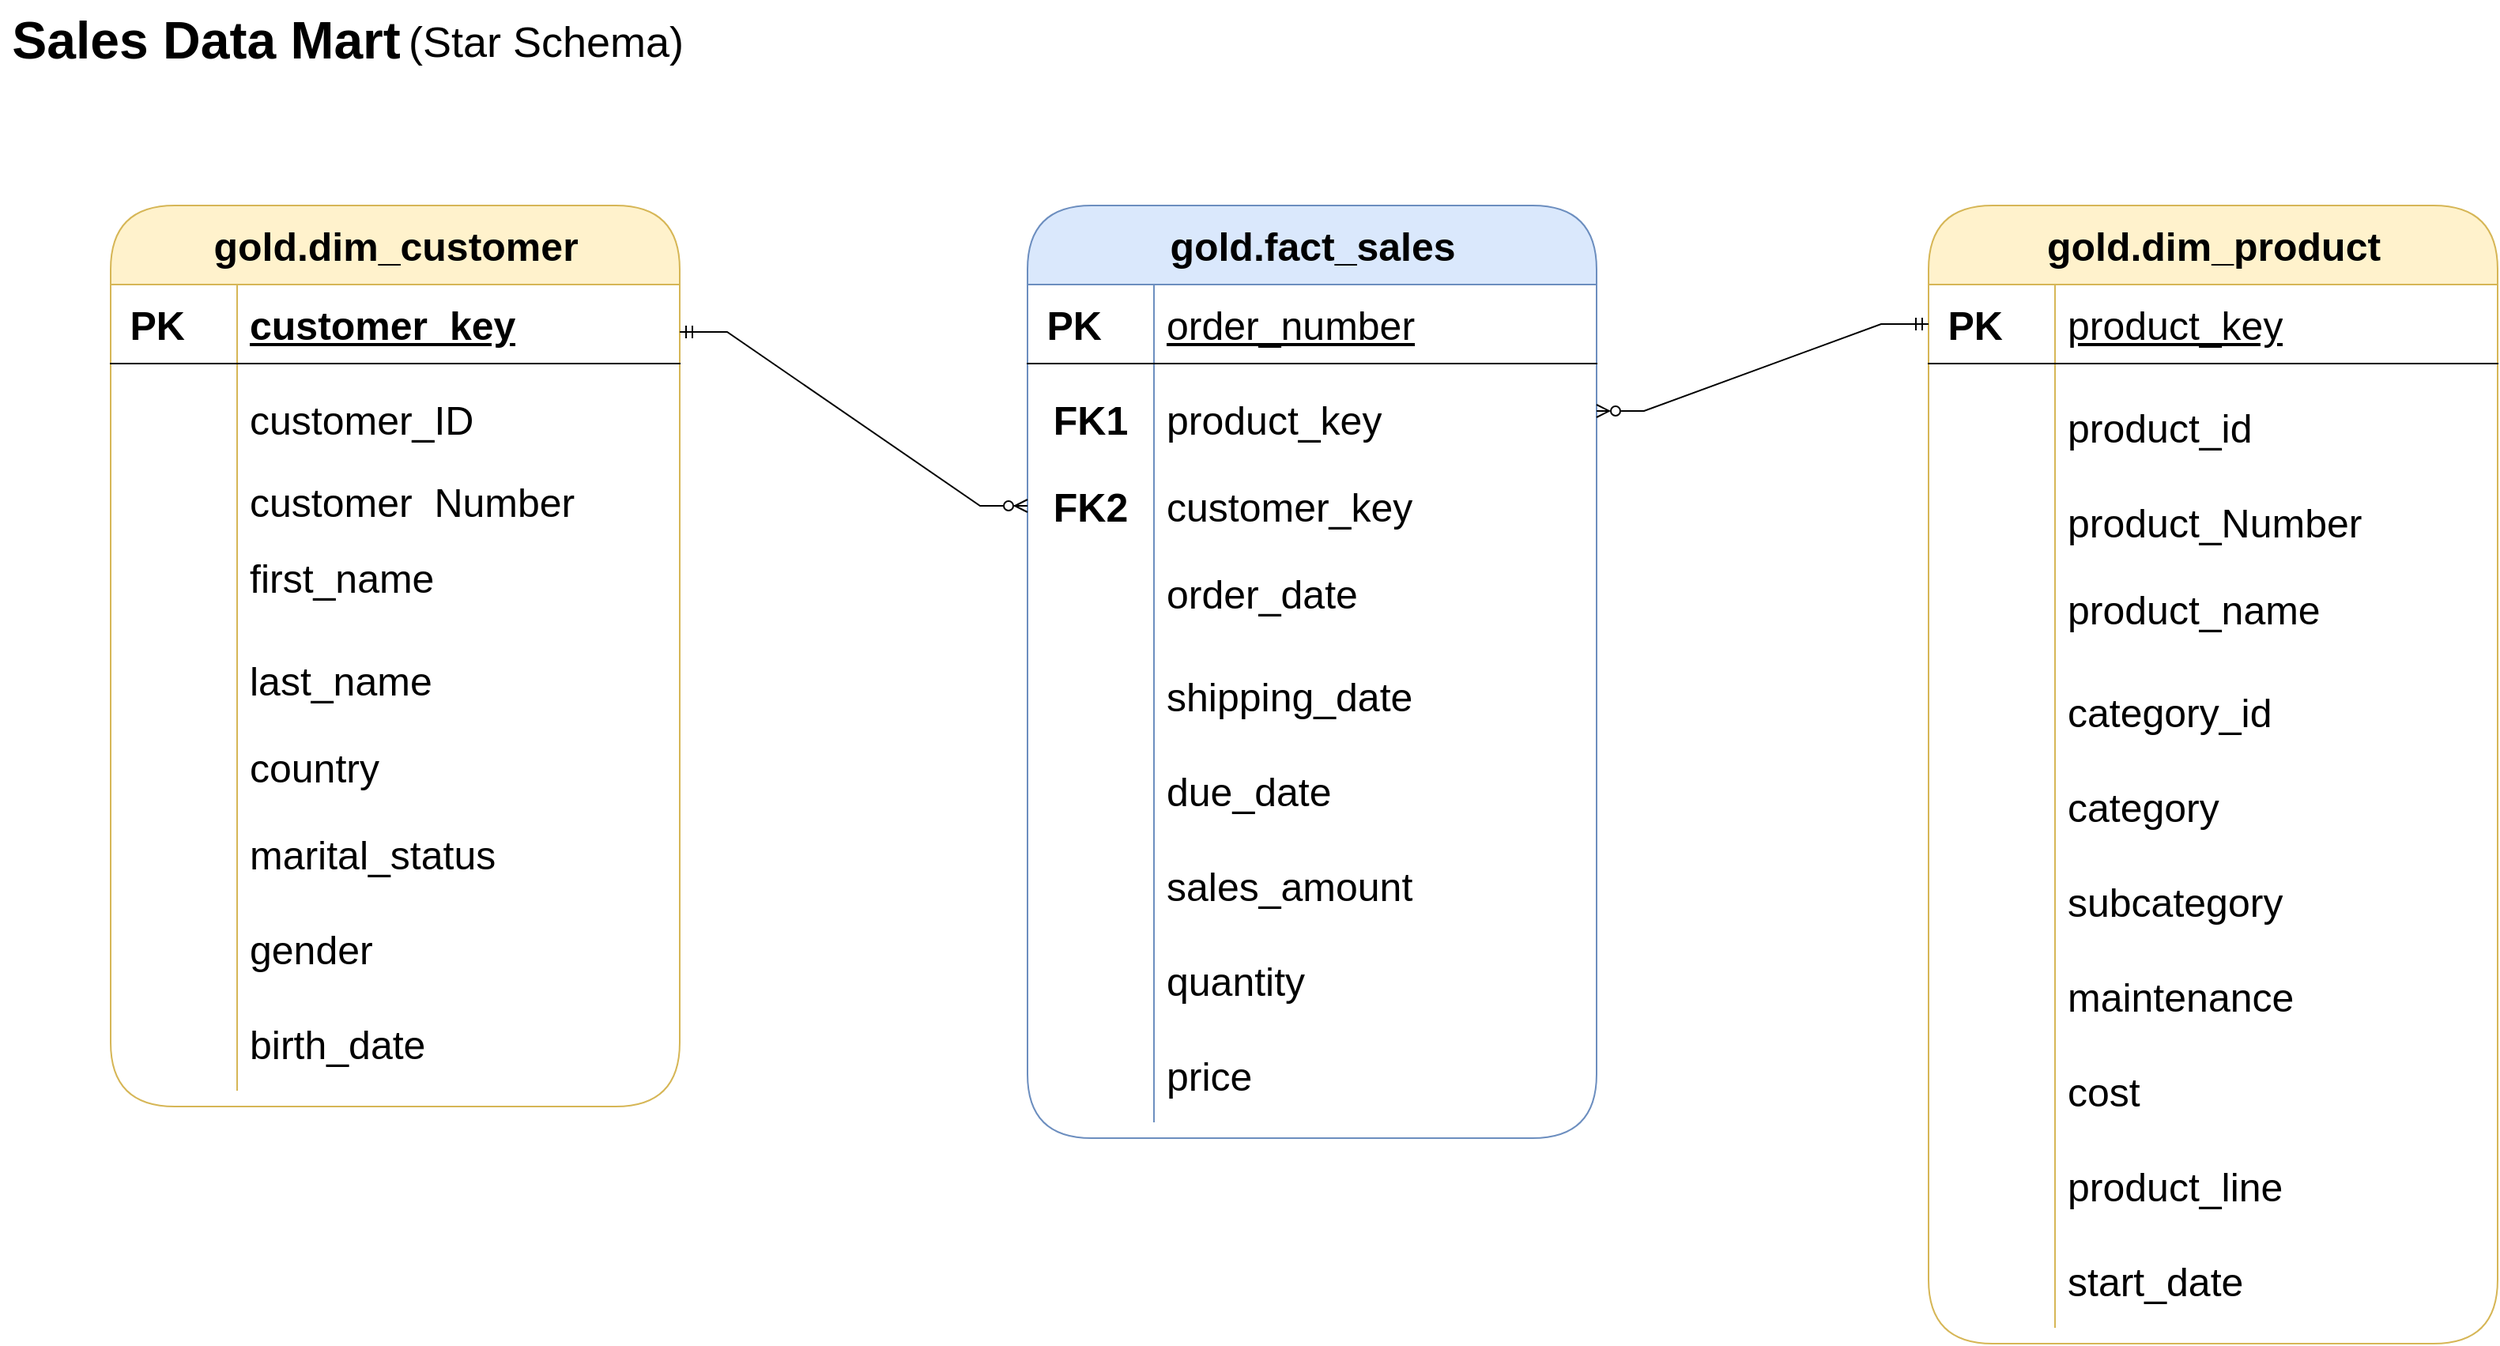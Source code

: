 <mxfile version="28.0.6">
  <diagram name="Page-1" id="UXrEmObaKgrjl1nzde_g">
    <mxGraphModel dx="2031" dy="1045" grid="1" gridSize="10" guides="1" tooltips="1" connect="1" arrows="1" fold="1" page="1" pageScale="1" pageWidth="1920" pageHeight="1200" math="0" shadow="0">
      <root>
        <mxCell id="0" />
        <mxCell id="1" parent="0" />
        <mxCell id="TvVkje1gSHfE_WoLKXOJ-14" value="gold.dim_customer" style="shape=table;startSize=50;container=1;collapsible=1;childLayout=tableLayout;fixedRows=1;rowLines=0;fontStyle=1;align=center;resizeLast=1;html=1;fontSize=25;fillColor=#fff2cc;strokeColor=#d6b656;rounded=1;arcSize=27;" parent="1" vertex="1">
          <mxGeometry x="200" y="220" width="360" height="570" as="geometry" />
        </mxCell>
        <mxCell id="TvVkje1gSHfE_WoLKXOJ-15" value="" style="shape=tableRow;horizontal=0;startSize=0;swimlaneHead=0;swimlaneBody=0;fillColor=none;collapsible=0;dropTarget=0;points=[[0,0.5],[1,0.5]];portConstraint=eastwest;top=0;left=0;right=0;bottom=1;fontSize=25;fontStyle=0" parent="TvVkje1gSHfE_WoLKXOJ-14" vertex="1">
          <mxGeometry y="50" width="360" height="50" as="geometry" />
        </mxCell>
        <mxCell id="TvVkje1gSHfE_WoLKXOJ-16" value="PK&lt;span style=&quot;white-space: pre;&quot;&gt;&#x9;&lt;/span&gt;" style="shape=partialRectangle;connectable=0;fillColor=none;top=0;left=0;bottom=0;right=0;fontStyle=1;overflow=hidden;whiteSpace=wrap;html=1;fontSize=25;" parent="TvVkje1gSHfE_WoLKXOJ-15" vertex="1">
          <mxGeometry width="80" height="50" as="geometry">
            <mxRectangle width="80" height="50" as="alternateBounds" />
          </mxGeometry>
        </mxCell>
        <mxCell id="TvVkje1gSHfE_WoLKXOJ-17" value="customer_key" style="shape=partialRectangle;connectable=0;fillColor=none;top=0;left=0;bottom=0;right=0;align=left;spacingLeft=6;fontStyle=5;overflow=hidden;whiteSpace=wrap;html=1;fontSize=25;" parent="TvVkje1gSHfE_WoLKXOJ-15" vertex="1">
          <mxGeometry x="80" width="280" height="50" as="geometry">
            <mxRectangle width="280" height="50" as="alternateBounds" />
          </mxGeometry>
        </mxCell>
        <mxCell id="TvVkje1gSHfE_WoLKXOJ-18" value="" style="shape=tableRow;horizontal=0;startSize=0;swimlaneHead=0;swimlaneBody=0;fillColor=none;collapsible=0;dropTarget=0;points=[[0,0.5],[1,0.5]];portConstraint=eastwest;top=0;left=0;right=0;bottom=0;fontSize=25;fontStyle=0" parent="TvVkje1gSHfE_WoLKXOJ-14" vertex="1">
          <mxGeometry y="100" width="360" height="70" as="geometry" />
        </mxCell>
        <mxCell id="TvVkje1gSHfE_WoLKXOJ-19" value="" style="shape=partialRectangle;connectable=0;fillColor=none;top=0;left=0;bottom=0;right=0;editable=1;overflow=hidden;whiteSpace=wrap;html=1;fontSize=25;fontStyle=0" parent="TvVkje1gSHfE_WoLKXOJ-18" vertex="1">
          <mxGeometry width="80" height="70" as="geometry">
            <mxRectangle width="80" height="70" as="alternateBounds" />
          </mxGeometry>
        </mxCell>
        <mxCell id="TvVkje1gSHfE_WoLKXOJ-20" value="customer_ID" style="shape=partialRectangle;connectable=0;fillColor=none;top=0;left=0;bottom=0;right=0;align=left;spacingLeft=6;overflow=hidden;whiteSpace=wrap;html=1;fontSize=25;fontStyle=0" parent="TvVkje1gSHfE_WoLKXOJ-18" vertex="1">
          <mxGeometry x="80" width="280" height="70" as="geometry">
            <mxRectangle width="280" height="70" as="alternateBounds" />
          </mxGeometry>
        </mxCell>
        <mxCell id="TvVkje1gSHfE_WoLKXOJ-21" value="" style="shape=tableRow;horizontal=0;startSize=0;swimlaneHead=0;swimlaneBody=0;fillColor=none;collapsible=0;dropTarget=0;points=[[0,0.5],[1,0.5]];portConstraint=eastwest;top=0;left=0;right=0;bottom=0;fontSize=25;fontStyle=0" parent="TvVkje1gSHfE_WoLKXOJ-14" vertex="1">
          <mxGeometry y="170" width="360" height="30" as="geometry" />
        </mxCell>
        <mxCell id="TvVkje1gSHfE_WoLKXOJ-22" value="" style="shape=partialRectangle;connectable=0;fillColor=none;top=0;left=0;bottom=0;right=0;editable=1;overflow=hidden;whiteSpace=wrap;html=1;fontSize=25;fontStyle=0" parent="TvVkje1gSHfE_WoLKXOJ-21" vertex="1">
          <mxGeometry width="80" height="30" as="geometry">
            <mxRectangle width="80" height="30" as="alternateBounds" />
          </mxGeometry>
        </mxCell>
        <mxCell id="TvVkje1gSHfE_WoLKXOJ-23" value="customer_Number" style="shape=partialRectangle;connectable=0;fillColor=none;top=0;left=0;bottom=0;right=0;align=left;spacingLeft=6;overflow=hidden;whiteSpace=wrap;html=1;fontSize=25;fontStyle=0" parent="TvVkje1gSHfE_WoLKXOJ-21" vertex="1">
          <mxGeometry x="80" width="280" height="30" as="geometry">
            <mxRectangle width="280" height="30" as="alternateBounds" />
          </mxGeometry>
        </mxCell>
        <mxCell id="TvVkje1gSHfE_WoLKXOJ-24" value="" style="shape=tableRow;horizontal=0;startSize=0;swimlaneHead=0;swimlaneBody=0;fillColor=none;collapsible=0;dropTarget=0;points=[[0,0.5],[1,0.5]];portConstraint=eastwest;top=0;left=0;right=0;bottom=0;fontSize=25;fontStyle=0" parent="TvVkje1gSHfE_WoLKXOJ-14" vertex="1">
          <mxGeometry y="200" width="360" height="70" as="geometry" />
        </mxCell>
        <mxCell id="TvVkje1gSHfE_WoLKXOJ-25" value="" style="shape=partialRectangle;connectable=0;fillColor=none;top=0;left=0;bottom=0;right=0;editable=1;overflow=hidden;whiteSpace=wrap;html=1;fontSize=25;fontStyle=0" parent="TvVkje1gSHfE_WoLKXOJ-24" vertex="1">
          <mxGeometry width="80" height="70" as="geometry">
            <mxRectangle width="80" height="70" as="alternateBounds" />
          </mxGeometry>
        </mxCell>
        <mxCell id="TvVkje1gSHfE_WoLKXOJ-26" value="first_name" style="shape=partialRectangle;connectable=0;fillColor=none;top=0;left=0;bottom=0;right=0;align=left;spacingLeft=6;overflow=hidden;whiteSpace=wrap;html=1;fontSize=25;fontStyle=0" parent="TvVkje1gSHfE_WoLKXOJ-24" vertex="1">
          <mxGeometry x="80" width="280" height="70" as="geometry">
            <mxRectangle width="280" height="70" as="alternateBounds" />
          </mxGeometry>
        </mxCell>
        <mxCell id="TvVkje1gSHfE_WoLKXOJ-27" value="" style="shape=tableRow;horizontal=0;startSize=0;swimlaneHead=0;swimlaneBody=0;fillColor=none;collapsible=0;dropTarget=0;points=[[0,0.5],[1,0.5]];portConstraint=eastwest;top=0;left=0;right=0;bottom=0;fontSize=25;fontStyle=0" parent="TvVkje1gSHfE_WoLKXOJ-14" vertex="1">
          <mxGeometry y="270" width="360" height="60" as="geometry" />
        </mxCell>
        <mxCell id="TvVkje1gSHfE_WoLKXOJ-28" value="" style="shape=partialRectangle;connectable=0;fillColor=none;top=0;left=0;bottom=0;right=0;editable=1;overflow=hidden;whiteSpace=wrap;html=1;fontSize=25;fontStyle=0" parent="TvVkje1gSHfE_WoLKXOJ-27" vertex="1">
          <mxGeometry width="80" height="60" as="geometry">
            <mxRectangle width="80" height="60" as="alternateBounds" />
          </mxGeometry>
        </mxCell>
        <mxCell id="TvVkje1gSHfE_WoLKXOJ-29" value="last_name" style="shape=partialRectangle;connectable=0;fillColor=none;top=0;left=0;bottom=0;right=0;align=left;spacingLeft=6;overflow=hidden;whiteSpace=wrap;html=1;fontSize=25;fontStyle=0" parent="TvVkje1gSHfE_WoLKXOJ-27" vertex="1">
          <mxGeometry x="80" width="280" height="60" as="geometry">
            <mxRectangle width="280" height="60" as="alternateBounds" />
          </mxGeometry>
        </mxCell>
        <mxCell id="TvVkje1gSHfE_WoLKXOJ-30" value="" style="shape=tableRow;horizontal=0;startSize=0;swimlaneHead=0;swimlaneBody=0;fillColor=none;collapsible=0;dropTarget=0;points=[[0,0.5],[1,0.5]];portConstraint=eastwest;top=0;left=0;right=0;bottom=0;fontSize=25;fontStyle=0" parent="TvVkje1gSHfE_WoLKXOJ-14" vertex="1">
          <mxGeometry y="330" width="360" height="50" as="geometry" />
        </mxCell>
        <mxCell id="TvVkje1gSHfE_WoLKXOJ-31" value="" style="shape=partialRectangle;connectable=0;fillColor=none;top=0;left=0;bottom=0;right=0;editable=1;overflow=hidden;whiteSpace=wrap;html=1;fontSize=25;fontStyle=0" parent="TvVkje1gSHfE_WoLKXOJ-30" vertex="1">
          <mxGeometry width="80" height="50" as="geometry">
            <mxRectangle width="80" height="50" as="alternateBounds" />
          </mxGeometry>
        </mxCell>
        <mxCell id="TvVkje1gSHfE_WoLKXOJ-32" value="country" style="shape=partialRectangle;connectable=0;fillColor=none;top=0;left=0;bottom=0;right=0;align=left;spacingLeft=6;overflow=hidden;whiteSpace=wrap;html=1;fontSize=25;fontStyle=0" parent="TvVkje1gSHfE_WoLKXOJ-30" vertex="1">
          <mxGeometry x="80" width="280" height="50" as="geometry">
            <mxRectangle width="280" height="50" as="alternateBounds" />
          </mxGeometry>
        </mxCell>
        <mxCell id="TvVkje1gSHfE_WoLKXOJ-33" value="" style="shape=tableRow;horizontal=0;startSize=0;swimlaneHead=0;swimlaneBody=0;fillColor=none;collapsible=0;dropTarget=0;points=[[0,0.5],[1,0.5]];portConstraint=eastwest;top=0;left=0;right=0;bottom=0;fontSize=25;fontStyle=0" parent="TvVkje1gSHfE_WoLKXOJ-14" vertex="1">
          <mxGeometry y="380" width="360" height="60" as="geometry" />
        </mxCell>
        <mxCell id="TvVkje1gSHfE_WoLKXOJ-34" value="" style="shape=partialRectangle;connectable=0;fillColor=none;top=0;left=0;bottom=0;right=0;editable=1;overflow=hidden;whiteSpace=wrap;html=1;fontSize=25;fontStyle=0" parent="TvVkje1gSHfE_WoLKXOJ-33" vertex="1">
          <mxGeometry width="80" height="60" as="geometry">
            <mxRectangle width="80" height="60" as="alternateBounds" />
          </mxGeometry>
        </mxCell>
        <mxCell id="TvVkje1gSHfE_WoLKXOJ-35" value="marital_status" style="shape=partialRectangle;connectable=0;fillColor=none;top=0;left=0;bottom=0;right=0;align=left;spacingLeft=6;overflow=hidden;whiteSpace=wrap;html=1;fontSize=25;fontStyle=0" parent="TvVkje1gSHfE_WoLKXOJ-33" vertex="1">
          <mxGeometry x="80" width="280" height="60" as="geometry">
            <mxRectangle width="280" height="60" as="alternateBounds" />
          </mxGeometry>
        </mxCell>
        <mxCell id="TvVkje1gSHfE_WoLKXOJ-36" value="" style="shape=tableRow;horizontal=0;startSize=0;swimlaneHead=0;swimlaneBody=0;fillColor=none;collapsible=0;dropTarget=0;points=[[0,0.5],[1,0.5]];portConstraint=eastwest;top=0;left=0;right=0;bottom=0;fontSize=25;fontStyle=0" parent="TvVkje1gSHfE_WoLKXOJ-14" vertex="1">
          <mxGeometry y="440" width="360" height="60" as="geometry" />
        </mxCell>
        <mxCell id="TvVkje1gSHfE_WoLKXOJ-37" value="" style="shape=partialRectangle;connectable=0;fillColor=none;top=0;left=0;bottom=0;right=0;editable=1;overflow=hidden;whiteSpace=wrap;html=1;fontSize=25;fontStyle=0" parent="TvVkje1gSHfE_WoLKXOJ-36" vertex="1">
          <mxGeometry width="80" height="60" as="geometry">
            <mxRectangle width="80" height="60" as="alternateBounds" />
          </mxGeometry>
        </mxCell>
        <mxCell id="TvVkje1gSHfE_WoLKXOJ-38" value="gender" style="shape=partialRectangle;connectable=0;fillColor=none;top=0;left=0;bottom=0;right=0;align=left;spacingLeft=6;overflow=hidden;whiteSpace=wrap;html=1;fontSize=25;fontStyle=0" parent="TvVkje1gSHfE_WoLKXOJ-36" vertex="1">
          <mxGeometry x="80" width="280" height="60" as="geometry">
            <mxRectangle width="280" height="60" as="alternateBounds" />
          </mxGeometry>
        </mxCell>
        <mxCell id="TvVkje1gSHfE_WoLKXOJ-39" value="" style="shape=tableRow;horizontal=0;startSize=0;swimlaneHead=0;swimlaneBody=0;fillColor=none;collapsible=0;dropTarget=0;points=[[0,0.5],[1,0.5]];portConstraint=eastwest;top=0;left=0;right=0;bottom=0;fontSize=25;fontStyle=0" parent="TvVkje1gSHfE_WoLKXOJ-14" vertex="1">
          <mxGeometry y="500" width="360" height="60" as="geometry" />
        </mxCell>
        <mxCell id="TvVkje1gSHfE_WoLKXOJ-40" value="" style="shape=partialRectangle;connectable=0;fillColor=none;top=0;left=0;bottom=0;right=0;editable=1;overflow=hidden;whiteSpace=wrap;html=1;fontSize=25;fontStyle=0" parent="TvVkje1gSHfE_WoLKXOJ-39" vertex="1">
          <mxGeometry width="80" height="60" as="geometry">
            <mxRectangle width="80" height="60" as="alternateBounds" />
          </mxGeometry>
        </mxCell>
        <mxCell id="TvVkje1gSHfE_WoLKXOJ-41" value="birth_date" style="shape=partialRectangle;connectable=0;fillColor=none;top=0;left=0;bottom=0;right=0;align=left;spacingLeft=6;overflow=hidden;whiteSpace=wrap;html=1;fontSize=25;fontStyle=0" parent="TvVkje1gSHfE_WoLKXOJ-39" vertex="1">
          <mxGeometry x="80" width="280" height="60" as="geometry">
            <mxRectangle width="280" height="60" as="alternateBounds" />
          </mxGeometry>
        </mxCell>
        <mxCell id="TvVkje1gSHfE_WoLKXOJ-42" value="gold.dim_product" style="shape=table;startSize=50;container=1;collapsible=1;childLayout=tableLayout;fixedRows=1;rowLines=0;fontStyle=1;align=center;resizeLast=1;html=1;fontSize=25;fillColor=#fff2cc;strokeColor=#d6b656;rounded=1;arcSize=27;" parent="1" vertex="1">
          <mxGeometry x="1350" y="220" width="360" height="720" as="geometry" />
        </mxCell>
        <mxCell id="TvVkje1gSHfE_WoLKXOJ-43" value="" style="shape=tableRow;horizontal=0;startSize=0;swimlaneHead=0;swimlaneBody=0;fillColor=none;collapsible=0;dropTarget=0;points=[[0,0.5],[1,0.5]];portConstraint=eastwest;top=0;left=0;right=0;bottom=1;fontSize=25;fontStyle=0" parent="TvVkje1gSHfE_WoLKXOJ-42" vertex="1">
          <mxGeometry y="50" width="360" height="50" as="geometry" />
        </mxCell>
        <mxCell id="TvVkje1gSHfE_WoLKXOJ-44" value="PK&lt;span style=&quot;white-space: pre;&quot;&gt;&#x9;&lt;/span&gt;" style="shape=partialRectangle;connectable=0;fillColor=none;top=0;left=0;bottom=0;right=0;fontStyle=1;overflow=hidden;whiteSpace=wrap;html=1;fontSize=25;" parent="TvVkje1gSHfE_WoLKXOJ-43" vertex="1">
          <mxGeometry width="80" height="50" as="geometry">
            <mxRectangle width="80" height="50" as="alternateBounds" />
          </mxGeometry>
        </mxCell>
        <mxCell id="TvVkje1gSHfE_WoLKXOJ-45" value="&lt;span style=&quot;font-weight: normal;&quot;&gt;product_key&lt;/span&gt;" style="shape=partialRectangle;connectable=0;fillColor=none;top=0;left=0;bottom=0;right=0;align=left;spacingLeft=6;fontStyle=5;overflow=hidden;whiteSpace=wrap;html=1;fontSize=25;" parent="TvVkje1gSHfE_WoLKXOJ-43" vertex="1">
          <mxGeometry x="80" width="280" height="50" as="geometry">
            <mxRectangle width="280" height="50" as="alternateBounds" />
          </mxGeometry>
        </mxCell>
        <mxCell id="TvVkje1gSHfE_WoLKXOJ-46" value="" style="shape=tableRow;horizontal=0;startSize=0;swimlaneHead=0;swimlaneBody=0;fillColor=none;collapsible=0;dropTarget=0;points=[[0,0.5],[1,0.5]];portConstraint=eastwest;top=0;left=0;right=0;bottom=0;fontSize=25;fontStyle=0" parent="TvVkje1gSHfE_WoLKXOJ-42" vertex="1">
          <mxGeometry y="100" width="360" height="80" as="geometry" />
        </mxCell>
        <mxCell id="TvVkje1gSHfE_WoLKXOJ-47" value="" style="shape=partialRectangle;connectable=0;fillColor=none;top=0;left=0;bottom=0;right=0;editable=1;overflow=hidden;whiteSpace=wrap;html=1;fontSize=25;fontStyle=0" parent="TvVkje1gSHfE_WoLKXOJ-46" vertex="1">
          <mxGeometry width="80" height="80" as="geometry">
            <mxRectangle width="80" height="80" as="alternateBounds" />
          </mxGeometry>
        </mxCell>
        <mxCell id="TvVkje1gSHfE_WoLKXOJ-48" value="product_id" style="shape=partialRectangle;connectable=0;fillColor=none;top=0;left=0;bottom=0;right=0;align=left;spacingLeft=6;overflow=hidden;whiteSpace=wrap;html=1;fontSize=25;fontStyle=0" parent="TvVkje1gSHfE_WoLKXOJ-46" vertex="1">
          <mxGeometry x="80" width="280" height="80" as="geometry">
            <mxRectangle width="280" height="80" as="alternateBounds" />
          </mxGeometry>
        </mxCell>
        <mxCell id="TvVkje1gSHfE_WoLKXOJ-49" value="" style="shape=tableRow;horizontal=0;startSize=0;swimlaneHead=0;swimlaneBody=0;fillColor=none;collapsible=0;dropTarget=0;points=[[0,0.5],[1,0.5]];portConstraint=eastwest;top=0;left=0;right=0;bottom=0;fontSize=25;fontStyle=0" parent="TvVkje1gSHfE_WoLKXOJ-42" vertex="1">
          <mxGeometry y="180" width="360" height="40" as="geometry" />
        </mxCell>
        <mxCell id="TvVkje1gSHfE_WoLKXOJ-50" value="" style="shape=partialRectangle;connectable=0;fillColor=none;top=0;left=0;bottom=0;right=0;editable=1;overflow=hidden;whiteSpace=wrap;html=1;fontSize=25;fontStyle=0" parent="TvVkje1gSHfE_WoLKXOJ-49" vertex="1">
          <mxGeometry width="80" height="40" as="geometry">
            <mxRectangle width="80" height="40" as="alternateBounds" />
          </mxGeometry>
        </mxCell>
        <mxCell id="TvVkje1gSHfE_WoLKXOJ-51" value="product_Number" style="shape=partialRectangle;connectable=0;fillColor=none;top=0;left=0;bottom=0;right=0;align=left;spacingLeft=6;overflow=hidden;whiteSpace=wrap;html=1;fontSize=25;fontStyle=0" parent="TvVkje1gSHfE_WoLKXOJ-49" vertex="1">
          <mxGeometry x="80" width="280" height="40" as="geometry">
            <mxRectangle width="280" height="40" as="alternateBounds" />
          </mxGeometry>
        </mxCell>
        <mxCell id="TvVkje1gSHfE_WoLKXOJ-52" value="" style="shape=tableRow;horizontal=0;startSize=0;swimlaneHead=0;swimlaneBody=0;fillColor=none;collapsible=0;dropTarget=0;points=[[0,0.5],[1,0.5]];portConstraint=eastwest;top=0;left=0;right=0;bottom=0;fontSize=25;fontStyle=0" parent="TvVkje1gSHfE_WoLKXOJ-42" vertex="1">
          <mxGeometry y="220" width="360" height="70" as="geometry" />
        </mxCell>
        <mxCell id="TvVkje1gSHfE_WoLKXOJ-53" value="" style="shape=partialRectangle;connectable=0;fillColor=none;top=0;left=0;bottom=0;right=0;editable=1;overflow=hidden;whiteSpace=wrap;html=1;fontSize=25;fontStyle=0" parent="TvVkje1gSHfE_WoLKXOJ-52" vertex="1">
          <mxGeometry width="80" height="70" as="geometry">
            <mxRectangle width="80" height="70" as="alternateBounds" />
          </mxGeometry>
        </mxCell>
        <mxCell id="TvVkje1gSHfE_WoLKXOJ-54" value="product_name" style="shape=partialRectangle;connectable=0;fillColor=none;top=0;left=0;bottom=0;right=0;align=left;spacingLeft=6;overflow=hidden;whiteSpace=wrap;html=1;fontSize=25;fontStyle=0" parent="TvVkje1gSHfE_WoLKXOJ-52" vertex="1">
          <mxGeometry x="80" width="280" height="70" as="geometry">
            <mxRectangle width="280" height="70" as="alternateBounds" />
          </mxGeometry>
        </mxCell>
        <mxCell id="TvVkje1gSHfE_WoLKXOJ-55" value="" style="shape=tableRow;horizontal=0;startSize=0;swimlaneHead=0;swimlaneBody=0;fillColor=none;collapsible=0;dropTarget=0;points=[[0,0.5],[1,0.5]];portConstraint=eastwest;top=0;left=0;right=0;bottom=0;fontSize=25;fontStyle=0" parent="TvVkje1gSHfE_WoLKXOJ-42" vertex="1">
          <mxGeometry y="290" width="360" height="60" as="geometry" />
        </mxCell>
        <mxCell id="TvVkje1gSHfE_WoLKXOJ-56" value="" style="shape=partialRectangle;connectable=0;fillColor=none;top=0;left=0;bottom=0;right=0;editable=1;overflow=hidden;whiteSpace=wrap;html=1;fontSize=25;fontStyle=0" parent="TvVkje1gSHfE_WoLKXOJ-55" vertex="1">
          <mxGeometry width="80" height="60" as="geometry">
            <mxRectangle width="80" height="60" as="alternateBounds" />
          </mxGeometry>
        </mxCell>
        <mxCell id="TvVkje1gSHfE_WoLKXOJ-57" value="category_id" style="shape=partialRectangle;connectable=0;fillColor=none;top=0;left=0;bottom=0;right=0;align=left;spacingLeft=6;overflow=hidden;whiteSpace=wrap;html=1;fontSize=25;fontStyle=0" parent="TvVkje1gSHfE_WoLKXOJ-55" vertex="1">
          <mxGeometry x="80" width="280" height="60" as="geometry">
            <mxRectangle width="280" height="60" as="alternateBounds" />
          </mxGeometry>
        </mxCell>
        <mxCell id="TvVkje1gSHfE_WoLKXOJ-58" value="" style="shape=tableRow;horizontal=0;startSize=0;swimlaneHead=0;swimlaneBody=0;fillColor=none;collapsible=0;dropTarget=0;points=[[0,0.5],[1,0.5]];portConstraint=eastwest;top=0;left=0;right=0;bottom=0;fontSize=25;fontStyle=0" parent="TvVkje1gSHfE_WoLKXOJ-42" vertex="1">
          <mxGeometry y="350" width="360" height="60" as="geometry" />
        </mxCell>
        <mxCell id="TvVkje1gSHfE_WoLKXOJ-59" value="" style="shape=partialRectangle;connectable=0;fillColor=none;top=0;left=0;bottom=0;right=0;editable=1;overflow=hidden;whiteSpace=wrap;html=1;fontSize=25;fontStyle=0" parent="TvVkje1gSHfE_WoLKXOJ-58" vertex="1">
          <mxGeometry width="80" height="60" as="geometry">
            <mxRectangle width="80" height="60" as="alternateBounds" />
          </mxGeometry>
        </mxCell>
        <mxCell id="TvVkje1gSHfE_WoLKXOJ-60" value="category" style="shape=partialRectangle;connectable=0;fillColor=none;top=0;left=0;bottom=0;right=0;align=left;spacingLeft=6;overflow=hidden;whiteSpace=wrap;html=1;fontSize=25;fontStyle=0" parent="TvVkje1gSHfE_WoLKXOJ-58" vertex="1">
          <mxGeometry x="80" width="280" height="60" as="geometry">
            <mxRectangle width="280" height="60" as="alternateBounds" />
          </mxGeometry>
        </mxCell>
        <mxCell id="TvVkje1gSHfE_WoLKXOJ-61" value="" style="shape=tableRow;horizontal=0;startSize=0;swimlaneHead=0;swimlaneBody=0;fillColor=none;collapsible=0;dropTarget=0;points=[[0,0.5],[1,0.5]];portConstraint=eastwest;top=0;left=0;right=0;bottom=0;fontSize=25;fontStyle=0" parent="TvVkje1gSHfE_WoLKXOJ-42" vertex="1">
          <mxGeometry y="410" width="360" height="60" as="geometry" />
        </mxCell>
        <mxCell id="TvVkje1gSHfE_WoLKXOJ-62" value="" style="shape=partialRectangle;connectable=0;fillColor=none;top=0;left=0;bottom=0;right=0;editable=1;overflow=hidden;whiteSpace=wrap;html=1;fontSize=25;fontStyle=0" parent="TvVkje1gSHfE_WoLKXOJ-61" vertex="1">
          <mxGeometry width="80" height="60" as="geometry">
            <mxRectangle width="80" height="60" as="alternateBounds" />
          </mxGeometry>
        </mxCell>
        <mxCell id="TvVkje1gSHfE_WoLKXOJ-63" value="subcategory" style="shape=partialRectangle;connectable=0;fillColor=none;top=0;left=0;bottom=0;right=0;align=left;spacingLeft=6;overflow=hidden;whiteSpace=wrap;html=1;fontSize=25;fontStyle=0" parent="TvVkje1gSHfE_WoLKXOJ-61" vertex="1">
          <mxGeometry x="80" width="280" height="60" as="geometry">
            <mxRectangle width="280" height="60" as="alternateBounds" />
          </mxGeometry>
        </mxCell>
        <mxCell id="TvVkje1gSHfE_WoLKXOJ-64" value="" style="shape=tableRow;horizontal=0;startSize=0;swimlaneHead=0;swimlaneBody=0;fillColor=none;collapsible=0;dropTarget=0;points=[[0,0.5],[1,0.5]];portConstraint=eastwest;top=0;left=0;right=0;bottom=0;fontSize=25;fontStyle=0" parent="TvVkje1gSHfE_WoLKXOJ-42" vertex="1">
          <mxGeometry y="470" width="360" height="60" as="geometry" />
        </mxCell>
        <mxCell id="TvVkje1gSHfE_WoLKXOJ-65" value="" style="shape=partialRectangle;connectable=0;fillColor=none;top=0;left=0;bottom=0;right=0;editable=1;overflow=hidden;whiteSpace=wrap;html=1;fontSize=25;fontStyle=0" parent="TvVkje1gSHfE_WoLKXOJ-64" vertex="1">
          <mxGeometry width="80" height="60" as="geometry">
            <mxRectangle width="80" height="60" as="alternateBounds" />
          </mxGeometry>
        </mxCell>
        <mxCell id="TvVkje1gSHfE_WoLKXOJ-66" value="maintenance" style="shape=partialRectangle;connectable=0;fillColor=none;top=0;left=0;bottom=0;right=0;align=left;spacingLeft=6;overflow=hidden;whiteSpace=wrap;html=1;fontSize=25;fontStyle=0" parent="TvVkje1gSHfE_WoLKXOJ-64" vertex="1">
          <mxGeometry x="80" width="280" height="60" as="geometry">
            <mxRectangle width="280" height="60" as="alternateBounds" />
          </mxGeometry>
        </mxCell>
        <mxCell id="TvVkje1gSHfE_WoLKXOJ-67" value="" style="shape=tableRow;horizontal=0;startSize=0;swimlaneHead=0;swimlaneBody=0;fillColor=none;collapsible=0;dropTarget=0;points=[[0,0.5],[1,0.5]];portConstraint=eastwest;top=0;left=0;right=0;bottom=0;fontSize=25;fontStyle=0" parent="TvVkje1gSHfE_WoLKXOJ-42" vertex="1">
          <mxGeometry y="530" width="360" height="60" as="geometry" />
        </mxCell>
        <mxCell id="TvVkje1gSHfE_WoLKXOJ-68" value="" style="shape=partialRectangle;connectable=0;fillColor=none;top=0;left=0;bottom=0;right=0;editable=1;overflow=hidden;whiteSpace=wrap;html=1;fontSize=25;fontStyle=0" parent="TvVkje1gSHfE_WoLKXOJ-67" vertex="1">
          <mxGeometry width="80" height="60" as="geometry">
            <mxRectangle width="80" height="60" as="alternateBounds" />
          </mxGeometry>
        </mxCell>
        <mxCell id="TvVkje1gSHfE_WoLKXOJ-69" value="cost&amp;nbsp;" style="shape=partialRectangle;connectable=0;fillColor=none;top=0;left=0;bottom=0;right=0;align=left;spacingLeft=6;overflow=hidden;whiteSpace=wrap;html=1;fontSize=25;fontStyle=0" parent="TvVkje1gSHfE_WoLKXOJ-67" vertex="1">
          <mxGeometry x="80" width="280" height="60" as="geometry">
            <mxRectangle width="280" height="60" as="alternateBounds" />
          </mxGeometry>
        </mxCell>
        <mxCell id="TvVkje1gSHfE_WoLKXOJ-70" value="" style="shape=tableRow;horizontal=0;startSize=0;swimlaneHead=0;swimlaneBody=0;fillColor=none;collapsible=0;dropTarget=0;points=[[0,0.5],[1,0.5]];portConstraint=eastwest;top=0;left=0;right=0;bottom=0;fontSize=25;fontStyle=0" parent="TvVkje1gSHfE_WoLKXOJ-42" vertex="1">
          <mxGeometry y="590" width="360" height="60" as="geometry" />
        </mxCell>
        <mxCell id="TvVkje1gSHfE_WoLKXOJ-71" value="" style="shape=partialRectangle;connectable=0;fillColor=none;top=0;left=0;bottom=0;right=0;editable=1;overflow=hidden;whiteSpace=wrap;html=1;fontSize=25;fontStyle=0" parent="TvVkje1gSHfE_WoLKXOJ-70" vertex="1">
          <mxGeometry width="80" height="60" as="geometry">
            <mxRectangle width="80" height="60" as="alternateBounds" />
          </mxGeometry>
        </mxCell>
        <mxCell id="TvVkje1gSHfE_WoLKXOJ-72" value="product_line" style="shape=partialRectangle;connectable=0;fillColor=none;top=0;left=0;bottom=0;right=0;align=left;spacingLeft=6;overflow=hidden;whiteSpace=wrap;html=1;fontSize=25;fontStyle=0" parent="TvVkje1gSHfE_WoLKXOJ-70" vertex="1">
          <mxGeometry x="80" width="280" height="60" as="geometry">
            <mxRectangle width="280" height="60" as="alternateBounds" />
          </mxGeometry>
        </mxCell>
        <mxCell id="TvVkje1gSHfE_WoLKXOJ-73" value="" style="shape=tableRow;horizontal=0;startSize=0;swimlaneHead=0;swimlaneBody=0;fillColor=none;collapsible=0;dropTarget=0;points=[[0,0.5],[1,0.5]];portConstraint=eastwest;top=0;left=0;right=0;bottom=0;fontSize=25;fontStyle=0" parent="TvVkje1gSHfE_WoLKXOJ-42" vertex="1">
          <mxGeometry y="650" width="360" height="60" as="geometry" />
        </mxCell>
        <mxCell id="TvVkje1gSHfE_WoLKXOJ-74" value="" style="shape=partialRectangle;connectable=0;fillColor=none;top=0;left=0;bottom=0;right=0;editable=1;overflow=hidden;whiteSpace=wrap;html=1;fontSize=25;fontStyle=0" parent="TvVkje1gSHfE_WoLKXOJ-73" vertex="1">
          <mxGeometry width="80" height="60" as="geometry">
            <mxRectangle width="80" height="60" as="alternateBounds" />
          </mxGeometry>
        </mxCell>
        <mxCell id="TvVkje1gSHfE_WoLKXOJ-75" value="start_date" style="shape=partialRectangle;connectable=0;fillColor=none;top=0;left=0;bottom=0;right=0;align=left;spacingLeft=6;overflow=hidden;whiteSpace=wrap;html=1;fontSize=25;fontStyle=0" parent="TvVkje1gSHfE_WoLKXOJ-73" vertex="1">
          <mxGeometry x="80" width="280" height="60" as="geometry">
            <mxRectangle width="280" height="60" as="alternateBounds" />
          </mxGeometry>
        </mxCell>
        <mxCell id="TvVkje1gSHfE_WoLKXOJ-76" value="gold.fact_sales" style="shape=table;startSize=50;container=1;collapsible=1;childLayout=tableLayout;fixedRows=1;rowLines=0;fontStyle=1;align=center;resizeLast=1;html=1;fontSize=25;fillColor=#dae8fc;strokeColor=#6c8ebf;rounded=1;arcSize=27;" parent="1" vertex="1">
          <mxGeometry x="780" y="220" width="360" height="590" as="geometry" />
        </mxCell>
        <mxCell id="TvVkje1gSHfE_WoLKXOJ-77" value="" style="shape=tableRow;horizontal=0;startSize=0;swimlaneHead=0;swimlaneBody=0;fillColor=none;collapsible=0;dropTarget=0;points=[[0,0.5],[1,0.5]];portConstraint=eastwest;top=0;left=0;right=0;bottom=1;fontSize=25;fontStyle=0" parent="TvVkje1gSHfE_WoLKXOJ-76" vertex="1">
          <mxGeometry y="50" width="360" height="50" as="geometry" />
        </mxCell>
        <mxCell id="TvVkje1gSHfE_WoLKXOJ-78" value="PK&lt;span style=&quot;white-space: pre;&quot;&gt;&#x9;&lt;/span&gt;" style="shape=partialRectangle;connectable=0;fillColor=none;top=0;left=0;bottom=0;right=0;fontStyle=1;overflow=hidden;whiteSpace=wrap;html=1;fontSize=25;" parent="TvVkje1gSHfE_WoLKXOJ-77" vertex="1">
          <mxGeometry width="80" height="50" as="geometry">
            <mxRectangle width="80" height="50" as="alternateBounds" />
          </mxGeometry>
        </mxCell>
        <mxCell id="TvVkje1gSHfE_WoLKXOJ-79" value="&lt;span style=&quot;font-weight: normal;&quot;&gt;order_number&lt;/span&gt;" style="shape=partialRectangle;connectable=0;fillColor=none;top=0;left=0;bottom=0;right=0;align=left;spacingLeft=6;fontStyle=5;overflow=hidden;whiteSpace=wrap;html=1;fontSize=25;" parent="TvVkje1gSHfE_WoLKXOJ-77" vertex="1">
          <mxGeometry x="80" width="280" height="50" as="geometry">
            <mxRectangle width="280" height="50" as="alternateBounds" />
          </mxGeometry>
        </mxCell>
        <mxCell id="TvVkje1gSHfE_WoLKXOJ-80" value="" style="shape=tableRow;horizontal=0;startSize=0;swimlaneHead=0;swimlaneBody=0;fillColor=none;collapsible=0;dropTarget=0;points=[[0,0.5],[1,0.5]];portConstraint=eastwest;top=0;left=0;right=0;bottom=0;fontSize=25;fontStyle=0" parent="TvVkje1gSHfE_WoLKXOJ-76" vertex="1">
          <mxGeometry y="100" width="360" height="70" as="geometry" />
        </mxCell>
        <mxCell id="TvVkje1gSHfE_WoLKXOJ-81" value="&lt;b&gt;FK1&lt;/b&gt;" style="shape=partialRectangle;connectable=0;fillColor=none;top=0;left=0;bottom=0;right=0;editable=1;overflow=hidden;whiteSpace=wrap;html=1;fontSize=25;fontStyle=0" parent="TvVkje1gSHfE_WoLKXOJ-80" vertex="1">
          <mxGeometry width="80" height="70" as="geometry">
            <mxRectangle width="80" height="70" as="alternateBounds" />
          </mxGeometry>
        </mxCell>
        <mxCell id="TvVkje1gSHfE_WoLKXOJ-82" value="product_key" style="shape=partialRectangle;connectable=0;fillColor=none;top=0;left=0;bottom=0;right=0;align=left;spacingLeft=6;overflow=hidden;whiteSpace=wrap;html=1;fontSize=25;fontStyle=0" parent="TvVkje1gSHfE_WoLKXOJ-80" vertex="1">
          <mxGeometry x="80" width="280" height="70" as="geometry">
            <mxRectangle width="280" height="70" as="alternateBounds" />
          </mxGeometry>
        </mxCell>
        <mxCell id="TvVkje1gSHfE_WoLKXOJ-83" value="" style="shape=tableRow;horizontal=0;startSize=0;swimlaneHead=0;swimlaneBody=0;fillColor=none;collapsible=0;dropTarget=0;points=[[0,0.5],[1,0.5]];portConstraint=eastwest;top=0;left=0;right=0;bottom=0;fontSize=25;fontStyle=0" parent="TvVkje1gSHfE_WoLKXOJ-76" vertex="1">
          <mxGeometry y="170" width="360" height="40" as="geometry" />
        </mxCell>
        <mxCell id="TvVkje1gSHfE_WoLKXOJ-84" value="&lt;b&gt;FK2&lt;/b&gt;" style="shape=partialRectangle;connectable=0;fillColor=none;top=0;left=0;bottom=0;right=0;editable=1;overflow=hidden;whiteSpace=wrap;html=1;fontSize=25;fontStyle=0" parent="TvVkje1gSHfE_WoLKXOJ-83" vertex="1">
          <mxGeometry width="80" height="40" as="geometry">
            <mxRectangle width="80" height="40" as="alternateBounds" />
          </mxGeometry>
        </mxCell>
        <mxCell id="TvVkje1gSHfE_WoLKXOJ-85" value="customer_key" style="shape=partialRectangle;connectable=0;fillColor=none;top=0;left=0;bottom=0;right=0;align=left;spacingLeft=6;overflow=hidden;whiteSpace=wrap;html=1;fontSize=25;fontStyle=0" parent="TvVkje1gSHfE_WoLKXOJ-83" vertex="1">
          <mxGeometry x="80" width="280" height="40" as="geometry">
            <mxRectangle width="280" height="40" as="alternateBounds" />
          </mxGeometry>
        </mxCell>
        <mxCell id="TvVkje1gSHfE_WoLKXOJ-86" value="" style="shape=tableRow;horizontal=0;startSize=0;swimlaneHead=0;swimlaneBody=0;fillColor=none;collapsible=0;dropTarget=0;points=[[0,0.5],[1,0.5]];portConstraint=eastwest;top=0;left=0;right=0;bottom=0;fontSize=25;fontStyle=0" parent="TvVkje1gSHfE_WoLKXOJ-76" vertex="1">
          <mxGeometry y="210" width="360" height="70" as="geometry" />
        </mxCell>
        <mxCell id="TvVkje1gSHfE_WoLKXOJ-87" value="" style="shape=partialRectangle;connectable=0;fillColor=none;top=0;left=0;bottom=0;right=0;editable=1;overflow=hidden;whiteSpace=wrap;html=1;fontSize=25;fontStyle=0" parent="TvVkje1gSHfE_WoLKXOJ-86" vertex="1">
          <mxGeometry width="80" height="70" as="geometry">
            <mxRectangle width="80" height="70" as="alternateBounds" />
          </mxGeometry>
        </mxCell>
        <mxCell id="TvVkje1gSHfE_WoLKXOJ-88" value="order_date" style="shape=partialRectangle;connectable=0;fillColor=none;top=0;left=0;bottom=0;right=0;align=left;spacingLeft=6;overflow=hidden;whiteSpace=wrap;html=1;fontSize=25;fontStyle=0" parent="TvVkje1gSHfE_WoLKXOJ-86" vertex="1">
          <mxGeometry x="80" width="280" height="70" as="geometry">
            <mxRectangle width="280" height="70" as="alternateBounds" />
          </mxGeometry>
        </mxCell>
        <mxCell id="TvVkje1gSHfE_WoLKXOJ-89" value="" style="shape=tableRow;horizontal=0;startSize=0;swimlaneHead=0;swimlaneBody=0;fillColor=none;collapsible=0;dropTarget=0;points=[[0,0.5],[1,0.5]];portConstraint=eastwest;top=0;left=0;right=0;bottom=0;fontSize=25;fontStyle=0" parent="TvVkje1gSHfE_WoLKXOJ-76" vertex="1">
          <mxGeometry y="280" width="360" height="60" as="geometry" />
        </mxCell>
        <mxCell id="TvVkje1gSHfE_WoLKXOJ-90" value="" style="shape=partialRectangle;connectable=0;fillColor=none;top=0;left=0;bottom=0;right=0;editable=1;overflow=hidden;whiteSpace=wrap;html=1;fontSize=25;fontStyle=0" parent="TvVkje1gSHfE_WoLKXOJ-89" vertex="1">
          <mxGeometry width="80" height="60" as="geometry">
            <mxRectangle width="80" height="60" as="alternateBounds" />
          </mxGeometry>
        </mxCell>
        <mxCell id="TvVkje1gSHfE_WoLKXOJ-91" value="shipping_date" style="shape=partialRectangle;connectable=0;fillColor=none;top=0;left=0;bottom=0;right=0;align=left;spacingLeft=6;overflow=hidden;whiteSpace=wrap;html=1;fontSize=25;fontStyle=0" parent="TvVkje1gSHfE_WoLKXOJ-89" vertex="1">
          <mxGeometry x="80" width="280" height="60" as="geometry">
            <mxRectangle width="280" height="60" as="alternateBounds" />
          </mxGeometry>
        </mxCell>
        <mxCell id="TvVkje1gSHfE_WoLKXOJ-92" value="" style="shape=tableRow;horizontal=0;startSize=0;swimlaneHead=0;swimlaneBody=0;fillColor=none;collapsible=0;dropTarget=0;points=[[0,0.5],[1,0.5]];portConstraint=eastwest;top=0;left=0;right=0;bottom=0;fontSize=25;fontStyle=0" parent="TvVkje1gSHfE_WoLKXOJ-76" vertex="1">
          <mxGeometry y="340" width="360" height="60" as="geometry" />
        </mxCell>
        <mxCell id="TvVkje1gSHfE_WoLKXOJ-93" value="" style="shape=partialRectangle;connectable=0;fillColor=none;top=0;left=0;bottom=0;right=0;editable=1;overflow=hidden;whiteSpace=wrap;html=1;fontSize=25;fontStyle=0" parent="TvVkje1gSHfE_WoLKXOJ-92" vertex="1">
          <mxGeometry width="80" height="60" as="geometry">
            <mxRectangle width="80" height="60" as="alternateBounds" />
          </mxGeometry>
        </mxCell>
        <mxCell id="TvVkje1gSHfE_WoLKXOJ-94" value="due_date" style="shape=partialRectangle;connectable=0;fillColor=none;top=0;left=0;bottom=0;right=0;align=left;spacingLeft=6;overflow=hidden;whiteSpace=wrap;html=1;fontSize=25;fontStyle=0" parent="TvVkje1gSHfE_WoLKXOJ-92" vertex="1">
          <mxGeometry x="80" width="280" height="60" as="geometry">
            <mxRectangle width="280" height="60" as="alternateBounds" />
          </mxGeometry>
        </mxCell>
        <mxCell id="TvVkje1gSHfE_WoLKXOJ-95" value="" style="shape=tableRow;horizontal=0;startSize=0;swimlaneHead=0;swimlaneBody=0;fillColor=none;collapsible=0;dropTarget=0;points=[[0,0.5],[1,0.5]];portConstraint=eastwest;top=0;left=0;right=0;bottom=0;fontSize=25;fontStyle=0" parent="TvVkje1gSHfE_WoLKXOJ-76" vertex="1">
          <mxGeometry y="400" width="360" height="60" as="geometry" />
        </mxCell>
        <mxCell id="TvVkje1gSHfE_WoLKXOJ-96" value="" style="shape=partialRectangle;connectable=0;fillColor=none;top=0;left=0;bottom=0;right=0;editable=1;overflow=hidden;whiteSpace=wrap;html=1;fontSize=25;fontStyle=0" parent="TvVkje1gSHfE_WoLKXOJ-95" vertex="1">
          <mxGeometry width="80" height="60" as="geometry">
            <mxRectangle width="80" height="60" as="alternateBounds" />
          </mxGeometry>
        </mxCell>
        <mxCell id="TvVkje1gSHfE_WoLKXOJ-97" value="sales_amount" style="shape=partialRectangle;connectable=0;fillColor=none;top=0;left=0;bottom=0;right=0;align=left;spacingLeft=6;overflow=hidden;whiteSpace=wrap;html=1;fontSize=25;fontStyle=0" parent="TvVkje1gSHfE_WoLKXOJ-95" vertex="1">
          <mxGeometry x="80" width="280" height="60" as="geometry">
            <mxRectangle width="280" height="60" as="alternateBounds" />
          </mxGeometry>
        </mxCell>
        <mxCell id="TvVkje1gSHfE_WoLKXOJ-98" value="" style="shape=tableRow;horizontal=0;startSize=0;swimlaneHead=0;swimlaneBody=0;fillColor=none;collapsible=0;dropTarget=0;points=[[0,0.5],[1,0.5]];portConstraint=eastwest;top=0;left=0;right=0;bottom=0;fontSize=25;fontStyle=0" parent="TvVkje1gSHfE_WoLKXOJ-76" vertex="1">
          <mxGeometry y="460" width="360" height="60" as="geometry" />
        </mxCell>
        <mxCell id="TvVkje1gSHfE_WoLKXOJ-99" value="" style="shape=partialRectangle;connectable=0;fillColor=none;top=0;left=0;bottom=0;right=0;editable=1;overflow=hidden;whiteSpace=wrap;html=1;fontSize=25;fontStyle=0" parent="TvVkje1gSHfE_WoLKXOJ-98" vertex="1">
          <mxGeometry width="80" height="60" as="geometry">
            <mxRectangle width="80" height="60" as="alternateBounds" />
          </mxGeometry>
        </mxCell>
        <mxCell id="TvVkje1gSHfE_WoLKXOJ-100" value="quantity" style="shape=partialRectangle;connectable=0;fillColor=none;top=0;left=0;bottom=0;right=0;align=left;spacingLeft=6;overflow=hidden;whiteSpace=wrap;html=1;fontSize=25;fontStyle=0" parent="TvVkje1gSHfE_WoLKXOJ-98" vertex="1">
          <mxGeometry x="80" width="280" height="60" as="geometry">
            <mxRectangle width="280" height="60" as="alternateBounds" />
          </mxGeometry>
        </mxCell>
        <mxCell id="TvVkje1gSHfE_WoLKXOJ-101" value="" style="shape=tableRow;horizontal=0;startSize=0;swimlaneHead=0;swimlaneBody=0;fillColor=none;collapsible=0;dropTarget=0;points=[[0,0.5],[1,0.5]];portConstraint=eastwest;top=0;left=0;right=0;bottom=0;fontSize=25;fontStyle=0" parent="TvVkje1gSHfE_WoLKXOJ-76" vertex="1">
          <mxGeometry y="520" width="360" height="60" as="geometry" />
        </mxCell>
        <mxCell id="TvVkje1gSHfE_WoLKXOJ-102" value="" style="shape=partialRectangle;connectable=0;fillColor=none;top=0;left=0;bottom=0;right=0;editable=1;overflow=hidden;whiteSpace=wrap;html=1;fontSize=25;fontStyle=0" parent="TvVkje1gSHfE_WoLKXOJ-101" vertex="1">
          <mxGeometry width="80" height="60" as="geometry">
            <mxRectangle width="80" height="60" as="alternateBounds" />
          </mxGeometry>
        </mxCell>
        <mxCell id="TvVkje1gSHfE_WoLKXOJ-103" value="price" style="shape=partialRectangle;connectable=0;fillColor=none;top=0;left=0;bottom=0;right=0;align=left;spacingLeft=6;overflow=hidden;whiteSpace=wrap;html=1;fontSize=25;fontStyle=0" parent="TvVkje1gSHfE_WoLKXOJ-101" vertex="1">
          <mxGeometry x="80" width="280" height="60" as="geometry">
            <mxRectangle width="280" height="60" as="alternateBounds" />
          </mxGeometry>
        </mxCell>
        <mxCell id="TvVkje1gSHfE_WoLKXOJ-110" value="Sales Data Mart" style="text;html=1;align=center;verticalAlign=middle;resizable=0;points=[];autosize=1;strokeColor=none;fillColor=none;fontSize=33;fontStyle=1" parent="1" vertex="1">
          <mxGeometry x="130" y="90" width="260" height="50" as="geometry" />
        </mxCell>
        <mxCell id="TvVkje1gSHfE_WoLKXOJ-111" value="&lt;font style=&quot;font-size: 27px;&quot;&gt;(Star Schema)&lt;/font&gt;" style="text;html=1;align=center;verticalAlign=middle;resizable=0;points=[];autosize=1;strokeColor=none;fillColor=none;fontSize=30;" parent="1" vertex="1">
          <mxGeometry x="375" y="90" width="200" height="50" as="geometry" />
        </mxCell>
        <mxCell id="TvVkje1gSHfE_WoLKXOJ-112" value="" style="edgeStyle=entityRelationEdgeStyle;fontSize=12;html=1;endArrow=ERzeroToMany;startArrow=ERmandOne;rounded=0;entryX=0;entryY=0.5;entryDx=0;entryDy=0;" parent="1" target="TvVkje1gSHfE_WoLKXOJ-83" edge="1">
          <mxGeometry width="100" height="100" relative="1" as="geometry">
            <mxPoint x="560" y="300" as="sourcePoint" />
            <mxPoint x="660" y="200" as="targetPoint" />
            <Array as="points">
              <mxPoint x="320" y="230" />
            </Array>
          </mxGeometry>
        </mxCell>
        <mxCell id="TvVkje1gSHfE_WoLKXOJ-118" value="" style="edgeStyle=entityRelationEdgeStyle;fontSize=12;html=1;endArrow=ERmandOne;startArrow=ERzeroToMany;rounded=0;startFill=0;endFill=0;entryX=0;entryY=0.5;entryDx=0;entryDy=0;" parent="1" target="TvVkje1gSHfE_WoLKXOJ-43" edge="1">
          <mxGeometry width="100" height="100" relative="1" as="geometry">
            <mxPoint x="1140" y="350" as="sourcePoint" />
            <mxPoint x="1260" y="340" as="targetPoint" />
          </mxGeometry>
        </mxCell>
      </root>
    </mxGraphModel>
  </diagram>
</mxfile>
